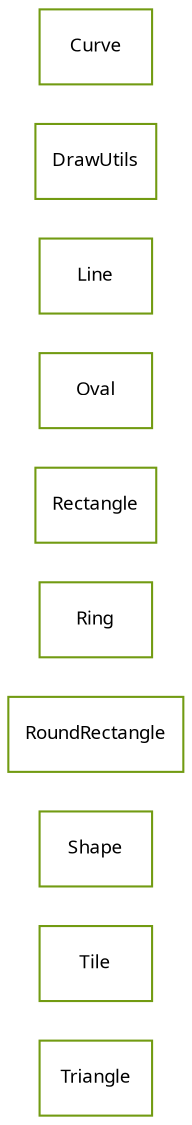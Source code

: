 strict digraph class_diagram {
  rankdir=LR;
  TypeTriangle[
    label="Triangle",
    URL="Triangle.html",
    tooltip="com.sekati.draw.Triangle",
    fontname="Verdana",
    fontsize="9"
    color="#729b12"
    shape="record"
  ];
  TypeTile[
    label="Tile",
    URL="Tile.html",
    tooltip="com.sekati.draw.Tile",
    fontname="Verdana",
    fontsize="9"
    color="#729b12"
    shape="record"
  ];
  TypeShape[
    label="Shape",
    URL="Shape.html",
    tooltip="com.sekati.draw.Shape",
    fontname="Verdana",
    fontsize="9"
    color="#729b12"
    shape="record"
  ];
  TypeRoundRectangle[
    label="RoundRectangle",
    URL="RoundRectangle.html",
    tooltip="com.sekati.draw.RoundRectangle",
    fontname="Verdana",
    fontsize="9"
    color="#729b12"
    shape="record"
  ];
  TypeRing[
    label="Ring",
    URL="Ring.html",
    tooltip="com.sekati.draw.Ring",
    fontname="Verdana",
    fontsize="9"
    color="#729b12"
    shape="record"
  ];
  TypeRectangle[
    label="Rectangle",
    URL="Rectangle.html",
    tooltip="com.sekati.draw.Rectangle",
    fontname="Verdana",
    fontsize="9"
    color="#729b12"
    shape="record"
  ];
  TypeOval[
    label="Oval",
    URL="Oval.html",
    tooltip="com.sekati.draw.Oval",
    fontname="Verdana",
    fontsize="9"
    color="#729b12"
    shape="record"
  ];
  TypeLine[
    label="Line",
    URL="Line.html",
    tooltip="com.sekati.draw.Line",
    fontname="Verdana",
    fontsize="9"
    color="#729b12"
    shape="record"
  ];
  TypeDrawUtils[
    label="DrawUtils",
    URL="DrawUtils.html",
    tooltip="com.sekati.draw.DrawUtils",
    fontname="Verdana",
    fontsize="9"
    color="#729b12"
    shape="record"
  ];
  TypeCurve[
    label="Curve",
    URL="Curve.html",
    tooltip="com.sekati.draw.Curve",
    fontname="Verdana",
    fontsize="9"
    color="#729b12"
    shape="record"
  ];
}
